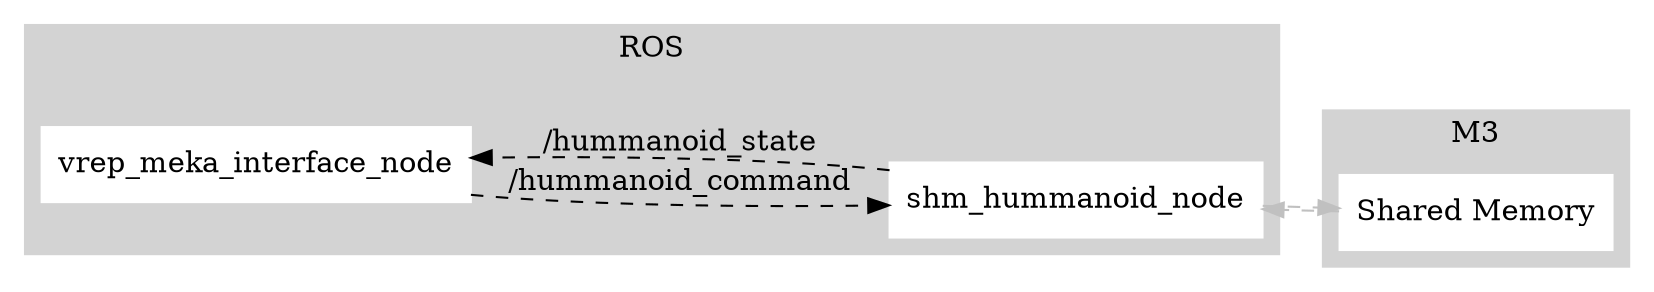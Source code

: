digraph arch {

  // Nodes
  node [shape=box,style=filled,color=white]
  rosnodeMekaInt [label="vrep_meka_interface_node"]
  rosnodeShm [label="shm_hummanoid_node"]
  sharedmem [label="Shared Memory"]

  // Config
  rankdir=LR;
  rank=same rosnodeShm rosnodeMekaInt;

  subgraph clusterROS {
      node [style=filled,color=white];
      style=filled;
      color=lightgrey;
      rosnodeMekaInt -> rosnodeShm [style=dashed, color=black, label="/hummanoid_command"]
      rosnodeShm -> rosnodeMekaInt [style=dashed, color=black, label="/hummanoid_state"]
      label = "ROS";
  }

  subgraph clusterM3 {
      node [style=filled,color=white];
      style=filled;
      color=lightgrey;
      sharedmem;
      label = "M3";
  }

  // Outter Conections
  sharedmem -> rosnodeShm [style=dashed, color=grey]
  rosnodeShm -> sharedmem [style=dashed, color=grey]
}
